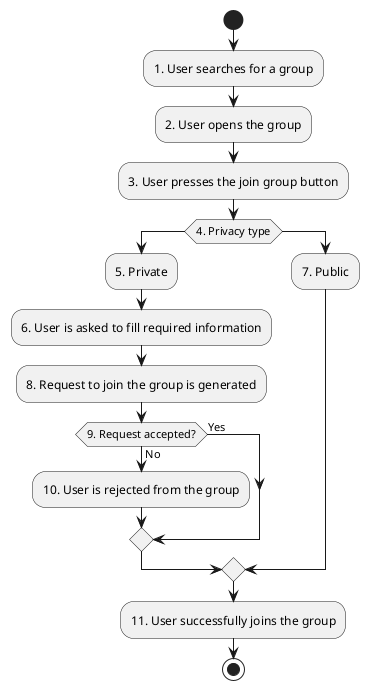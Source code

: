@startuml
start

:1. User searches for a group;
:2. User opens the group;
:3. User presses the join group button;

if (4. Privacy type) then
    :5. Private;
    :6. User is asked to fill required information;
    :8. Request to join the group is generated;

    if (9. Request accepted?) then (No)
        :10. User is rejected from the group;
    else (Yes)
    endif
else
    :7. Public;
endif
    :11. User successfully joins the group;


stop

@enduml
